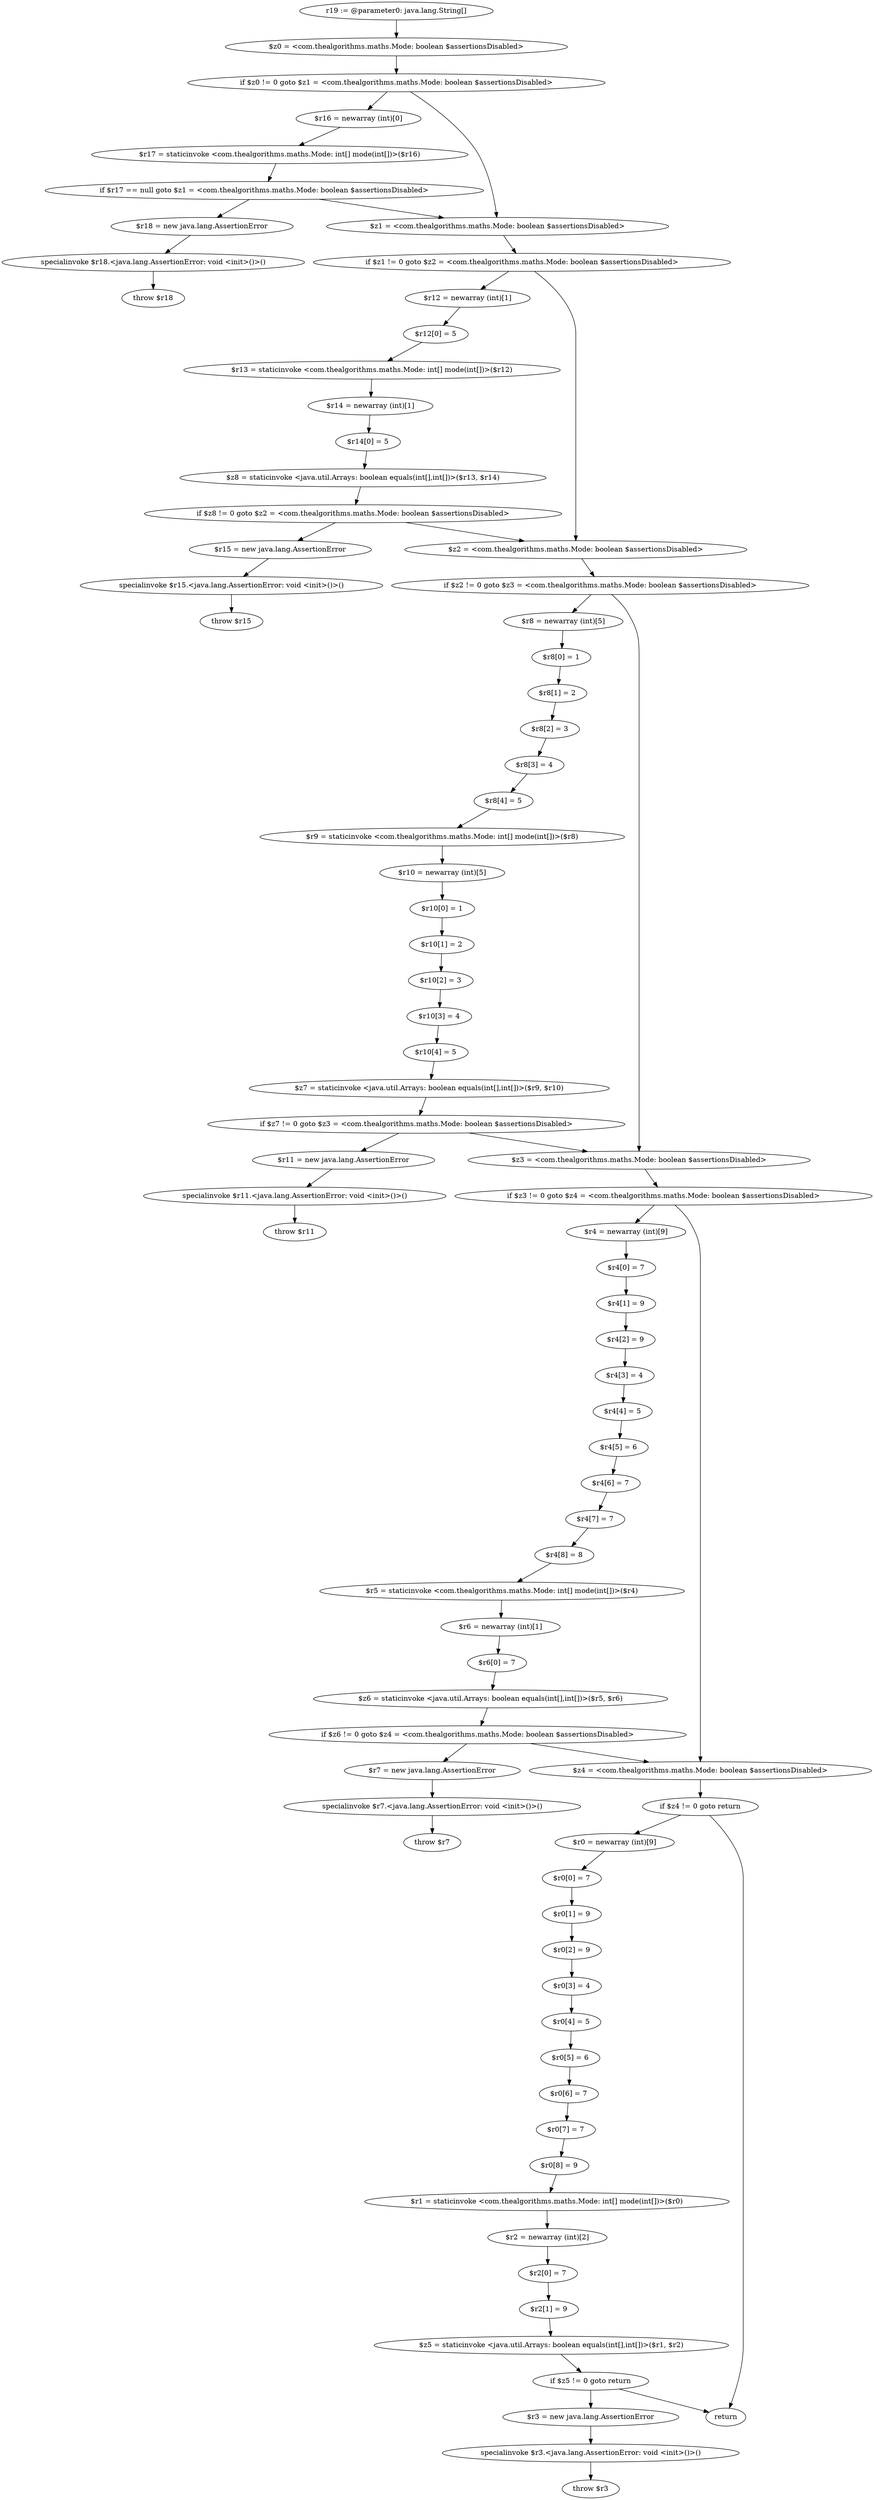 digraph "unitGraph" {
    "r19 := @parameter0: java.lang.String[]"
    "$z0 = <com.thealgorithms.maths.Mode: boolean $assertionsDisabled>"
    "if $z0 != 0 goto $z1 = <com.thealgorithms.maths.Mode: boolean $assertionsDisabled>"
    "$r16 = newarray (int)[0]"
    "$r17 = staticinvoke <com.thealgorithms.maths.Mode: int[] mode(int[])>($r16)"
    "if $r17 == null goto $z1 = <com.thealgorithms.maths.Mode: boolean $assertionsDisabled>"
    "$r18 = new java.lang.AssertionError"
    "specialinvoke $r18.<java.lang.AssertionError: void <init>()>()"
    "throw $r18"
    "$z1 = <com.thealgorithms.maths.Mode: boolean $assertionsDisabled>"
    "if $z1 != 0 goto $z2 = <com.thealgorithms.maths.Mode: boolean $assertionsDisabled>"
    "$r12 = newarray (int)[1]"
    "$r12[0] = 5"
    "$r13 = staticinvoke <com.thealgorithms.maths.Mode: int[] mode(int[])>($r12)"
    "$r14 = newarray (int)[1]"
    "$r14[0] = 5"
    "$z8 = staticinvoke <java.util.Arrays: boolean equals(int[],int[])>($r13, $r14)"
    "if $z8 != 0 goto $z2 = <com.thealgorithms.maths.Mode: boolean $assertionsDisabled>"
    "$r15 = new java.lang.AssertionError"
    "specialinvoke $r15.<java.lang.AssertionError: void <init>()>()"
    "throw $r15"
    "$z2 = <com.thealgorithms.maths.Mode: boolean $assertionsDisabled>"
    "if $z2 != 0 goto $z3 = <com.thealgorithms.maths.Mode: boolean $assertionsDisabled>"
    "$r8 = newarray (int)[5]"
    "$r8[0] = 1"
    "$r8[1] = 2"
    "$r8[2] = 3"
    "$r8[3] = 4"
    "$r8[4] = 5"
    "$r9 = staticinvoke <com.thealgorithms.maths.Mode: int[] mode(int[])>($r8)"
    "$r10 = newarray (int)[5]"
    "$r10[0] = 1"
    "$r10[1] = 2"
    "$r10[2] = 3"
    "$r10[3] = 4"
    "$r10[4] = 5"
    "$z7 = staticinvoke <java.util.Arrays: boolean equals(int[],int[])>($r9, $r10)"
    "if $z7 != 0 goto $z3 = <com.thealgorithms.maths.Mode: boolean $assertionsDisabled>"
    "$r11 = new java.lang.AssertionError"
    "specialinvoke $r11.<java.lang.AssertionError: void <init>()>()"
    "throw $r11"
    "$z3 = <com.thealgorithms.maths.Mode: boolean $assertionsDisabled>"
    "if $z3 != 0 goto $z4 = <com.thealgorithms.maths.Mode: boolean $assertionsDisabled>"
    "$r4 = newarray (int)[9]"
    "$r4[0] = 7"
    "$r4[1] = 9"
    "$r4[2] = 9"
    "$r4[3] = 4"
    "$r4[4] = 5"
    "$r4[5] = 6"
    "$r4[6] = 7"
    "$r4[7] = 7"
    "$r4[8] = 8"
    "$r5 = staticinvoke <com.thealgorithms.maths.Mode: int[] mode(int[])>($r4)"
    "$r6 = newarray (int)[1]"
    "$r6[0] = 7"
    "$z6 = staticinvoke <java.util.Arrays: boolean equals(int[],int[])>($r5, $r6)"
    "if $z6 != 0 goto $z4 = <com.thealgorithms.maths.Mode: boolean $assertionsDisabled>"
    "$r7 = new java.lang.AssertionError"
    "specialinvoke $r7.<java.lang.AssertionError: void <init>()>()"
    "throw $r7"
    "$z4 = <com.thealgorithms.maths.Mode: boolean $assertionsDisabled>"
    "if $z4 != 0 goto return"
    "$r0 = newarray (int)[9]"
    "$r0[0] = 7"
    "$r0[1] = 9"
    "$r0[2] = 9"
    "$r0[3] = 4"
    "$r0[4] = 5"
    "$r0[5] = 6"
    "$r0[6] = 7"
    "$r0[7] = 7"
    "$r0[8] = 9"
    "$r1 = staticinvoke <com.thealgorithms.maths.Mode: int[] mode(int[])>($r0)"
    "$r2 = newarray (int)[2]"
    "$r2[0] = 7"
    "$r2[1] = 9"
    "$z5 = staticinvoke <java.util.Arrays: boolean equals(int[],int[])>($r1, $r2)"
    "if $z5 != 0 goto return"
    "$r3 = new java.lang.AssertionError"
    "specialinvoke $r3.<java.lang.AssertionError: void <init>()>()"
    "throw $r3"
    "return"
    "r19 := @parameter0: java.lang.String[]"->"$z0 = <com.thealgorithms.maths.Mode: boolean $assertionsDisabled>";
    "$z0 = <com.thealgorithms.maths.Mode: boolean $assertionsDisabled>"->"if $z0 != 0 goto $z1 = <com.thealgorithms.maths.Mode: boolean $assertionsDisabled>";
    "if $z0 != 0 goto $z1 = <com.thealgorithms.maths.Mode: boolean $assertionsDisabled>"->"$r16 = newarray (int)[0]";
    "if $z0 != 0 goto $z1 = <com.thealgorithms.maths.Mode: boolean $assertionsDisabled>"->"$z1 = <com.thealgorithms.maths.Mode: boolean $assertionsDisabled>";
    "$r16 = newarray (int)[0]"->"$r17 = staticinvoke <com.thealgorithms.maths.Mode: int[] mode(int[])>($r16)";
    "$r17 = staticinvoke <com.thealgorithms.maths.Mode: int[] mode(int[])>($r16)"->"if $r17 == null goto $z1 = <com.thealgorithms.maths.Mode: boolean $assertionsDisabled>";
    "if $r17 == null goto $z1 = <com.thealgorithms.maths.Mode: boolean $assertionsDisabled>"->"$r18 = new java.lang.AssertionError";
    "if $r17 == null goto $z1 = <com.thealgorithms.maths.Mode: boolean $assertionsDisabled>"->"$z1 = <com.thealgorithms.maths.Mode: boolean $assertionsDisabled>";
    "$r18 = new java.lang.AssertionError"->"specialinvoke $r18.<java.lang.AssertionError: void <init>()>()";
    "specialinvoke $r18.<java.lang.AssertionError: void <init>()>()"->"throw $r18";
    "$z1 = <com.thealgorithms.maths.Mode: boolean $assertionsDisabled>"->"if $z1 != 0 goto $z2 = <com.thealgorithms.maths.Mode: boolean $assertionsDisabled>";
    "if $z1 != 0 goto $z2 = <com.thealgorithms.maths.Mode: boolean $assertionsDisabled>"->"$r12 = newarray (int)[1]";
    "if $z1 != 0 goto $z2 = <com.thealgorithms.maths.Mode: boolean $assertionsDisabled>"->"$z2 = <com.thealgorithms.maths.Mode: boolean $assertionsDisabled>";
    "$r12 = newarray (int)[1]"->"$r12[0] = 5";
    "$r12[0] = 5"->"$r13 = staticinvoke <com.thealgorithms.maths.Mode: int[] mode(int[])>($r12)";
    "$r13 = staticinvoke <com.thealgorithms.maths.Mode: int[] mode(int[])>($r12)"->"$r14 = newarray (int)[1]";
    "$r14 = newarray (int)[1]"->"$r14[0] = 5";
    "$r14[0] = 5"->"$z8 = staticinvoke <java.util.Arrays: boolean equals(int[],int[])>($r13, $r14)";
    "$z8 = staticinvoke <java.util.Arrays: boolean equals(int[],int[])>($r13, $r14)"->"if $z8 != 0 goto $z2 = <com.thealgorithms.maths.Mode: boolean $assertionsDisabled>";
    "if $z8 != 0 goto $z2 = <com.thealgorithms.maths.Mode: boolean $assertionsDisabled>"->"$r15 = new java.lang.AssertionError";
    "if $z8 != 0 goto $z2 = <com.thealgorithms.maths.Mode: boolean $assertionsDisabled>"->"$z2 = <com.thealgorithms.maths.Mode: boolean $assertionsDisabled>";
    "$r15 = new java.lang.AssertionError"->"specialinvoke $r15.<java.lang.AssertionError: void <init>()>()";
    "specialinvoke $r15.<java.lang.AssertionError: void <init>()>()"->"throw $r15";
    "$z2 = <com.thealgorithms.maths.Mode: boolean $assertionsDisabled>"->"if $z2 != 0 goto $z3 = <com.thealgorithms.maths.Mode: boolean $assertionsDisabled>";
    "if $z2 != 0 goto $z3 = <com.thealgorithms.maths.Mode: boolean $assertionsDisabled>"->"$r8 = newarray (int)[5]";
    "if $z2 != 0 goto $z3 = <com.thealgorithms.maths.Mode: boolean $assertionsDisabled>"->"$z3 = <com.thealgorithms.maths.Mode: boolean $assertionsDisabled>";
    "$r8 = newarray (int)[5]"->"$r8[0] = 1";
    "$r8[0] = 1"->"$r8[1] = 2";
    "$r8[1] = 2"->"$r8[2] = 3";
    "$r8[2] = 3"->"$r8[3] = 4";
    "$r8[3] = 4"->"$r8[4] = 5";
    "$r8[4] = 5"->"$r9 = staticinvoke <com.thealgorithms.maths.Mode: int[] mode(int[])>($r8)";
    "$r9 = staticinvoke <com.thealgorithms.maths.Mode: int[] mode(int[])>($r8)"->"$r10 = newarray (int)[5]";
    "$r10 = newarray (int)[5]"->"$r10[0] = 1";
    "$r10[0] = 1"->"$r10[1] = 2";
    "$r10[1] = 2"->"$r10[2] = 3";
    "$r10[2] = 3"->"$r10[3] = 4";
    "$r10[3] = 4"->"$r10[4] = 5";
    "$r10[4] = 5"->"$z7 = staticinvoke <java.util.Arrays: boolean equals(int[],int[])>($r9, $r10)";
    "$z7 = staticinvoke <java.util.Arrays: boolean equals(int[],int[])>($r9, $r10)"->"if $z7 != 0 goto $z3 = <com.thealgorithms.maths.Mode: boolean $assertionsDisabled>";
    "if $z7 != 0 goto $z3 = <com.thealgorithms.maths.Mode: boolean $assertionsDisabled>"->"$r11 = new java.lang.AssertionError";
    "if $z7 != 0 goto $z3 = <com.thealgorithms.maths.Mode: boolean $assertionsDisabled>"->"$z3 = <com.thealgorithms.maths.Mode: boolean $assertionsDisabled>";
    "$r11 = new java.lang.AssertionError"->"specialinvoke $r11.<java.lang.AssertionError: void <init>()>()";
    "specialinvoke $r11.<java.lang.AssertionError: void <init>()>()"->"throw $r11";
    "$z3 = <com.thealgorithms.maths.Mode: boolean $assertionsDisabled>"->"if $z3 != 0 goto $z4 = <com.thealgorithms.maths.Mode: boolean $assertionsDisabled>";
    "if $z3 != 0 goto $z4 = <com.thealgorithms.maths.Mode: boolean $assertionsDisabled>"->"$r4 = newarray (int)[9]";
    "if $z3 != 0 goto $z4 = <com.thealgorithms.maths.Mode: boolean $assertionsDisabled>"->"$z4 = <com.thealgorithms.maths.Mode: boolean $assertionsDisabled>";
    "$r4 = newarray (int)[9]"->"$r4[0] = 7";
    "$r4[0] = 7"->"$r4[1] = 9";
    "$r4[1] = 9"->"$r4[2] = 9";
    "$r4[2] = 9"->"$r4[3] = 4";
    "$r4[3] = 4"->"$r4[4] = 5";
    "$r4[4] = 5"->"$r4[5] = 6";
    "$r4[5] = 6"->"$r4[6] = 7";
    "$r4[6] = 7"->"$r4[7] = 7";
    "$r4[7] = 7"->"$r4[8] = 8";
    "$r4[8] = 8"->"$r5 = staticinvoke <com.thealgorithms.maths.Mode: int[] mode(int[])>($r4)";
    "$r5 = staticinvoke <com.thealgorithms.maths.Mode: int[] mode(int[])>($r4)"->"$r6 = newarray (int)[1]";
    "$r6 = newarray (int)[1]"->"$r6[0] = 7";
    "$r6[0] = 7"->"$z6 = staticinvoke <java.util.Arrays: boolean equals(int[],int[])>($r5, $r6)";
    "$z6 = staticinvoke <java.util.Arrays: boolean equals(int[],int[])>($r5, $r6)"->"if $z6 != 0 goto $z4 = <com.thealgorithms.maths.Mode: boolean $assertionsDisabled>";
    "if $z6 != 0 goto $z4 = <com.thealgorithms.maths.Mode: boolean $assertionsDisabled>"->"$r7 = new java.lang.AssertionError";
    "if $z6 != 0 goto $z4 = <com.thealgorithms.maths.Mode: boolean $assertionsDisabled>"->"$z4 = <com.thealgorithms.maths.Mode: boolean $assertionsDisabled>";
    "$r7 = new java.lang.AssertionError"->"specialinvoke $r7.<java.lang.AssertionError: void <init>()>()";
    "specialinvoke $r7.<java.lang.AssertionError: void <init>()>()"->"throw $r7";
    "$z4 = <com.thealgorithms.maths.Mode: boolean $assertionsDisabled>"->"if $z4 != 0 goto return";
    "if $z4 != 0 goto return"->"$r0 = newarray (int)[9]";
    "if $z4 != 0 goto return"->"return";
    "$r0 = newarray (int)[9]"->"$r0[0] = 7";
    "$r0[0] = 7"->"$r0[1] = 9";
    "$r0[1] = 9"->"$r0[2] = 9";
    "$r0[2] = 9"->"$r0[3] = 4";
    "$r0[3] = 4"->"$r0[4] = 5";
    "$r0[4] = 5"->"$r0[5] = 6";
    "$r0[5] = 6"->"$r0[6] = 7";
    "$r0[6] = 7"->"$r0[7] = 7";
    "$r0[7] = 7"->"$r0[8] = 9";
    "$r0[8] = 9"->"$r1 = staticinvoke <com.thealgorithms.maths.Mode: int[] mode(int[])>($r0)";
    "$r1 = staticinvoke <com.thealgorithms.maths.Mode: int[] mode(int[])>($r0)"->"$r2 = newarray (int)[2]";
    "$r2 = newarray (int)[2]"->"$r2[0] = 7";
    "$r2[0] = 7"->"$r2[1] = 9";
    "$r2[1] = 9"->"$z5 = staticinvoke <java.util.Arrays: boolean equals(int[],int[])>($r1, $r2)";
    "$z5 = staticinvoke <java.util.Arrays: boolean equals(int[],int[])>($r1, $r2)"->"if $z5 != 0 goto return";
    "if $z5 != 0 goto return"->"$r3 = new java.lang.AssertionError";
    "if $z5 != 0 goto return"->"return";
    "$r3 = new java.lang.AssertionError"->"specialinvoke $r3.<java.lang.AssertionError: void <init>()>()";
    "specialinvoke $r3.<java.lang.AssertionError: void <init>()>()"->"throw $r3";
}
